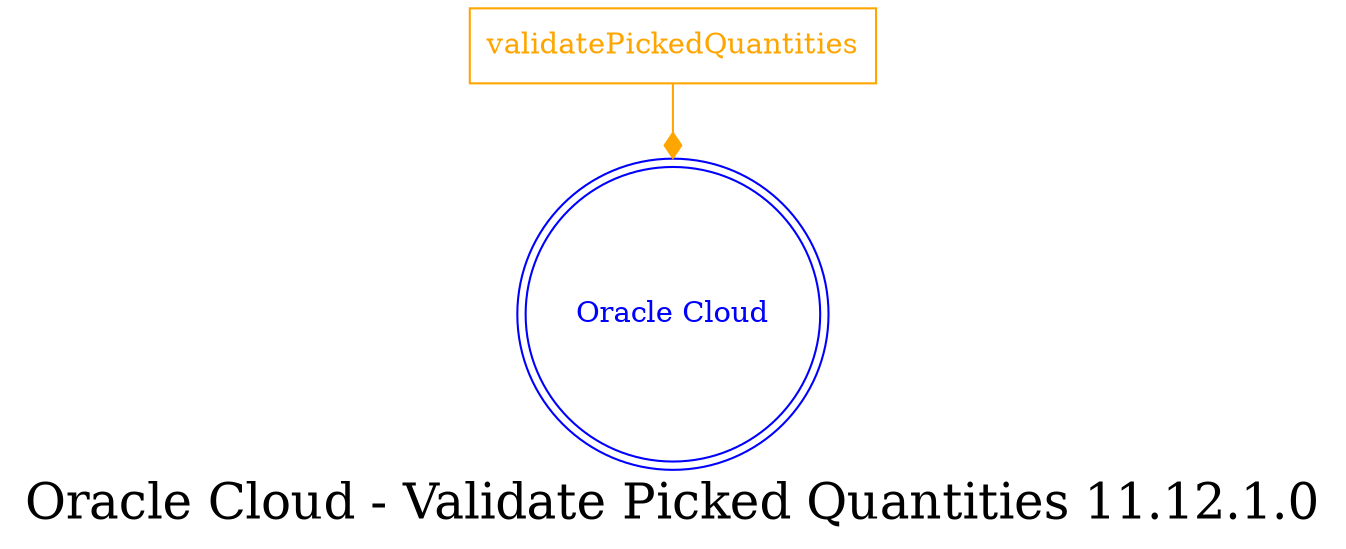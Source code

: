 digraph LexiconGraph {
graph[label="Oracle Cloud - Validate Picked Quantities 11.12.1.0", fontsize=24]
splines=true
"Oracle Cloud" [color=blue, fontcolor=blue, shape=doublecircle]
"validatePickedQuantities" [color=orange, fontcolor=orange, shape=box]
"validatePickedQuantities" -> "Oracle Cloud" [color=orange, fontcolor=orange, arrowhead=diamond, arrowtail=none]
}
